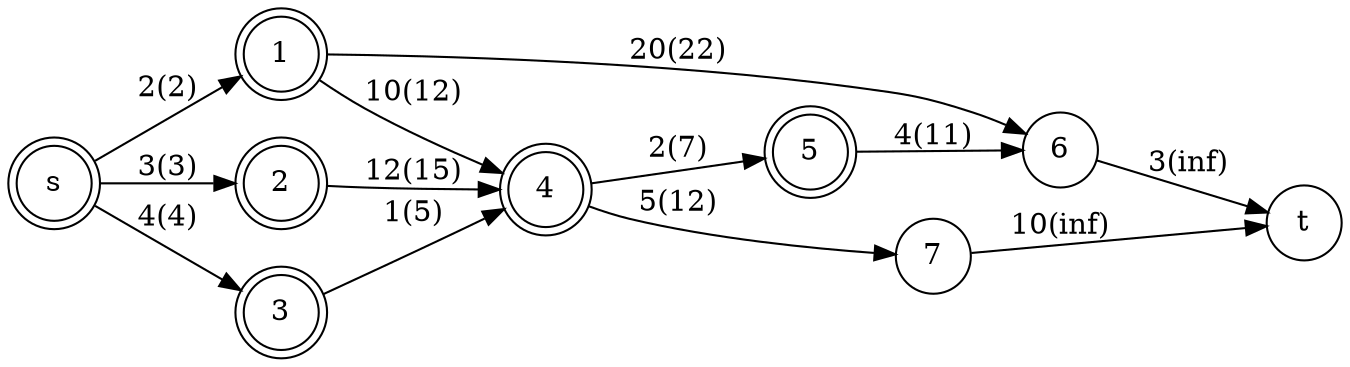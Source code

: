 
digraph dijkstra {
   
    graph [
        rankdir = LR,
        layout = dot
  ];
	node [shape = doublecircle]; s 1 2 3 4 5;
	node [shape = circle]; 6 7 t;
	s -> 1 [ label = "2(2)" ];
	s -> 2 [ label = "3(3)" ];
	s -> 3 [ label = "4(4)" ];
	1 -> 6 [ label = "20(22)" ];
	1 -> 4 [ label = "10(12)" ];
	2 -> 4 [ label = "12(15)" ];
	3 -> 4 [ label = "1(5)" ];
	4 -> 5 [ label = "2(7)" ];
	5 -> 6 [ label = "4(11)" ];
	4 -> 7 [ label = "5(12)" ];
	6 -> t [ label = "3(inf)" ];
    7 -> t [ label = "10(inf)" ];
}

